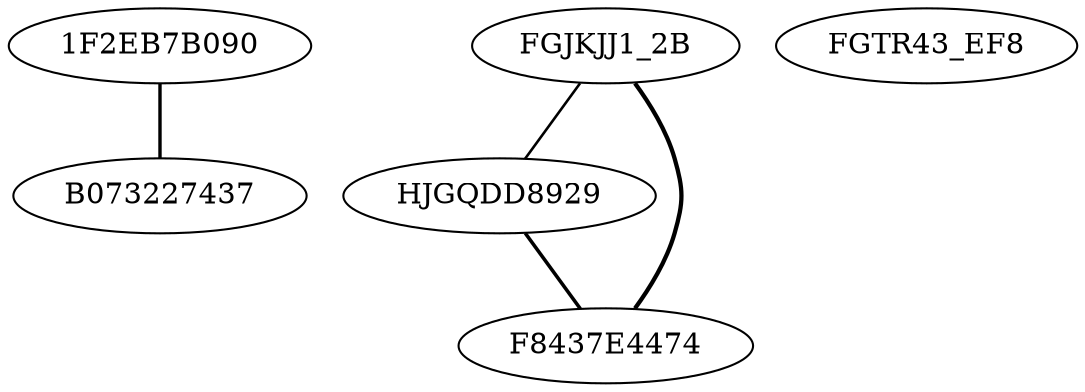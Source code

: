 strict graph  {
"./MALWR/familia_8/1F2EB7B090018D975E6D9B40868C94CA" [label="1F2EB7B090"];
"./MALWR/familia_8/B07322743778B5868475DBE66EEDAC4F" [label=B073227437];
"./MALWR/familia_8/FGJKJJ1_2BA0D0083976A5C1E3315413CDCFFCD2" [label=FGJKJJ1_2B];
"./MALWR/familia_8/HJGQDD892986B2249B5214639ECC8AC0223" [label=HJGQDD8929];
"./MALWR/familia_8/F8437E44748D2C3FCF84019766F4E6DC" [label=F8437E4474];
"./MALWR/familia_8/FGTR43_EF8E0FB20E7228C7492CCDC59D87C690" [label=FGTR43_EF8];
"./MALWR/familia_8/1F2EB7B090018D975E6D9B40868C94CA" -- "./MALWR/familia_8/B07322743778B5868475DBE66EEDAC4F"  [penwidth="1.6363636363636371"];
"./MALWR/familia_8/FGJKJJ1_2BA0D0083976A5C1E3315413CDCFFCD2" -- "./MALWR/familia_8/HJGQDD892986B2249B5214639ECC8AC0223"  [penwidth="1.2500000000000002"];
"./MALWR/familia_8/FGJKJJ1_2BA0D0083976A5C1E3315413CDCFFCD2" -- "./MALWR/familia_8/F8437E44748D2C3FCF84019766F4E6DC"  [penwidth="2.0588235294117654"];
"./MALWR/familia_8/HJGQDD892986B2249B5214639ECC8AC0223" -- "./MALWR/familia_8/F8437E44748D2C3FCF84019766F4E6DC"  [penwidth="1.714285714285714"];
}

